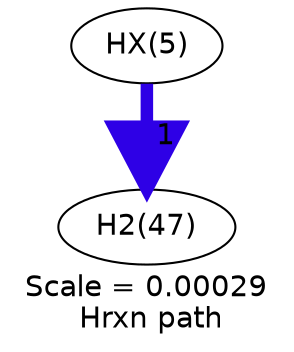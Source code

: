 digraph reaction_paths {
center=1;
s40 -> s10[fontname="Helvetica", style="setlinewidth(6)", arrowsize=3, color="0.7, 1.5, 0.9"
, label=" 1"];
s10 [ fontname="Helvetica", label="H2(47)"];
s40 [ fontname="Helvetica", label="HX(5)"];
 label = "Scale = 0.00029\l Hrxn path";
 fontname = "Helvetica";
}
